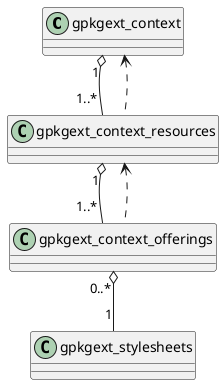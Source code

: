 @startuml
gpkgext_context "1" o-- "1..*" gpkgext_context_resources
gpkgext_context <.. gpkgext_context_resources
gpkgext_context_resources "1" o-- "1..*" gpkgext_context_offerings
gpkgext_context_resources <.. gpkgext_context_offerings
gpkgext_context_offerings "0..*" o-- "1" gpkgext_stylesheets
@enduml
